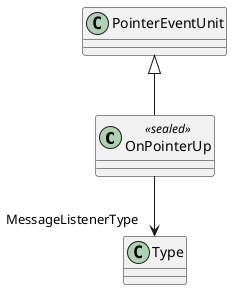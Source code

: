 @startuml
class OnPointerUp <<sealed>> {
}
PointerEventUnit <|-- OnPointerUp
OnPointerUp --> "MessageListenerType" Type
@enduml
